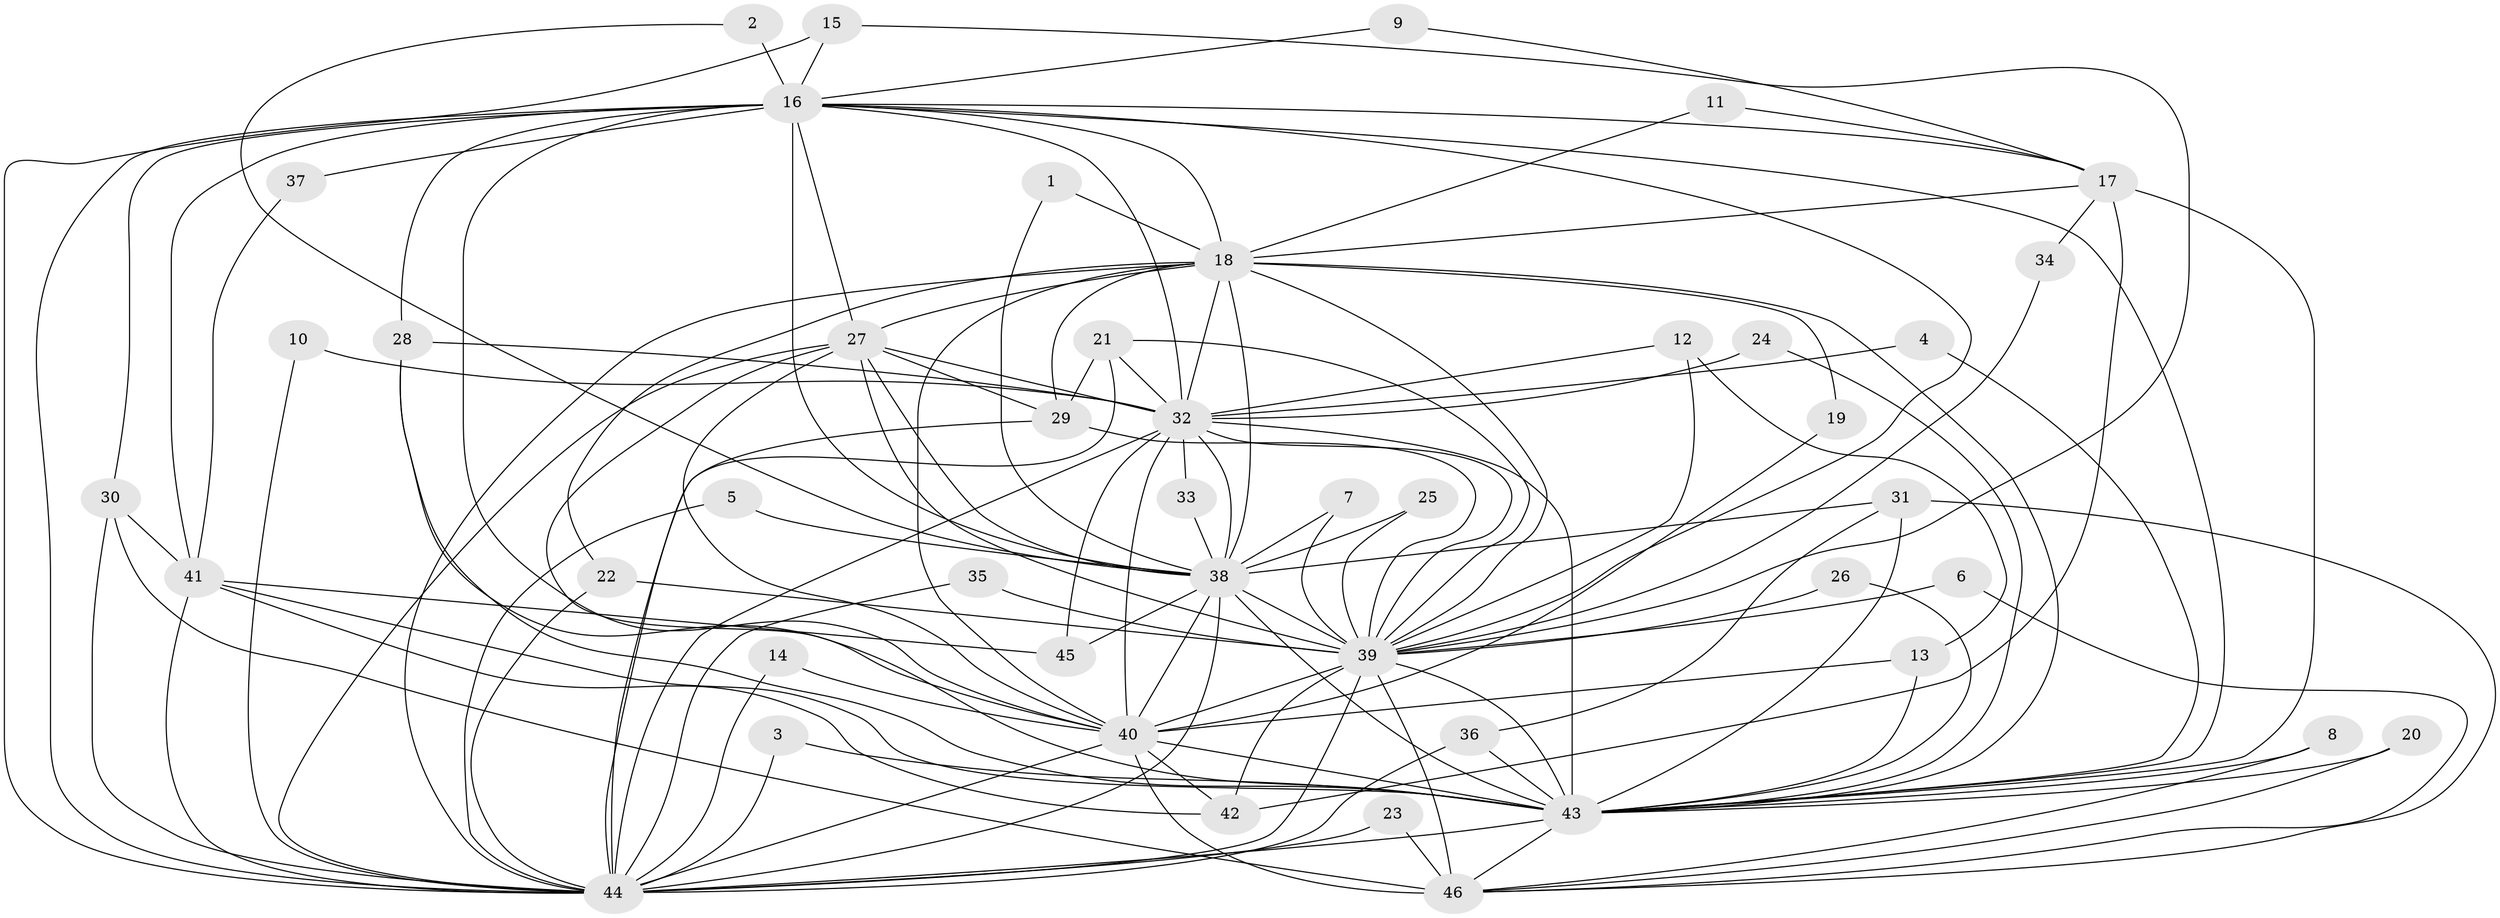 // original degree distribution, {19: 0.021739130434782608, 20: 0.010869565217391304, 24: 0.021739130434782608, 22: 0.010869565217391304, 27: 0.010869565217391304, 17: 0.010869565217391304, 14: 0.010869565217391304, 12: 0.010869565217391304, 2: 0.5760869565217391, 4: 0.10869565217391304, 3: 0.15217391304347827, 11: 0.010869565217391304, 5: 0.03260869565217391, 6: 0.010869565217391304}
// Generated by graph-tools (version 1.1) at 2025/49/03/09/25 03:49:38]
// undirected, 46 vertices, 129 edges
graph export_dot {
graph [start="1"]
  node [color=gray90,style=filled];
  1;
  2;
  3;
  4;
  5;
  6;
  7;
  8;
  9;
  10;
  11;
  12;
  13;
  14;
  15;
  16;
  17;
  18;
  19;
  20;
  21;
  22;
  23;
  24;
  25;
  26;
  27;
  28;
  29;
  30;
  31;
  32;
  33;
  34;
  35;
  36;
  37;
  38;
  39;
  40;
  41;
  42;
  43;
  44;
  45;
  46;
  1 -- 18 [weight=1.0];
  1 -- 38 [weight=1.0];
  2 -- 16 [weight=2.0];
  2 -- 38 [weight=1.0];
  3 -- 43 [weight=1.0];
  3 -- 44 [weight=1.0];
  4 -- 32 [weight=1.0];
  4 -- 43 [weight=1.0];
  5 -- 38 [weight=1.0];
  5 -- 44 [weight=1.0];
  6 -- 39 [weight=1.0];
  6 -- 46 [weight=1.0];
  7 -- 38 [weight=1.0];
  7 -- 39 [weight=1.0];
  8 -- 43 [weight=1.0];
  8 -- 46 [weight=1.0];
  9 -- 16 [weight=1.0];
  9 -- 17 [weight=1.0];
  10 -- 32 [weight=1.0];
  10 -- 44 [weight=1.0];
  11 -- 17 [weight=1.0];
  11 -- 18 [weight=1.0];
  12 -- 13 [weight=1.0];
  12 -- 32 [weight=1.0];
  12 -- 39 [weight=1.0];
  13 -- 40 [weight=1.0];
  13 -- 43 [weight=1.0];
  14 -- 40 [weight=1.0];
  14 -- 44 [weight=1.0];
  15 -- 16 [weight=1.0];
  15 -- 39 [weight=1.0];
  15 -- 44 [weight=1.0];
  16 -- 17 [weight=1.0];
  16 -- 18 [weight=1.0];
  16 -- 27 [weight=1.0];
  16 -- 28 [weight=1.0];
  16 -- 30 [weight=2.0];
  16 -- 32 [weight=3.0];
  16 -- 37 [weight=1.0];
  16 -- 38 [weight=1.0];
  16 -- 39 [weight=1.0];
  16 -- 40 [weight=2.0];
  16 -- 41 [weight=1.0];
  16 -- 43 [weight=1.0];
  16 -- 44 [weight=1.0];
  17 -- 18 [weight=1.0];
  17 -- 34 [weight=1.0];
  17 -- 42 [weight=1.0];
  17 -- 43 [weight=1.0];
  18 -- 19 [weight=1.0];
  18 -- 22 [weight=1.0];
  18 -- 27 [weight=3.0];
  18 -- 29 [weight=1.0];
  18 -- 32 [weight=3.0];
  18 -- 38 [weight=1.0];
  18 -- 39 [weight=1.0];
  18 -- 40 [weight=2.0];
  18 -- 43 [weight=1.0];
  18 -- 44 [weight=1.0];
  19 -- 40 [weight=1.0];
  20 -- 43 [weight=1.0];
  20 -- 46 [weight=1.0];
  21 -- 29 [weight=1.0];
  21 -- 32 [weight=1.0];
  21 -- 39 [weight=1.0];
  21 -- 44 [weight=1.0];
  22 -- 39 [weight=1.0];
  22 -- 44 [weight=1.0];
  23 -- 44 [weight=1.0];
  23 -- 46 [weight=1.0];
  24 -- 32 [weight=1.0];
  24 -- 43 [weight=1.0];
  25 -- 38 [weight=2.0];
  25 -- 39 [weight=2.0];
  26 -- 39 [weight=1.0];
  26 -- 43 [weight=1.0];
  27 -- 29 [weight=1.0];
  27 -- 32 [weight=2.0];
  27 -- 38 [weight=1.0];
  27 -- 39 [weight=1.0];
  27 -- 40 [weight=1.0];
  27 -- 43 [weight=1.0];
  27 -- 44 [weight=1.0];
  28 -- 32 [weight=2.0];
  28 -- 40 [weight=1.0];
  28 -- 43 [weight=1.0];
  29 -- 39 [weight=1.0];
  29 -- 44 [weight=1.0];
  30 -- 41 [weight=1.0];
  30 -- 44 [weight=1.0];
  30 -- 46 [weight=1.0];
  31 -- 36 [weight=1.0];
  31 -- 38 [weight=1.0];
  31 -- 43 [weight=2.0];
  31 -- 46 [weight=1.0];
  32 -- 33 [weight=1.0];
  32 -- 38 [weight=2.0];
  32 -- 39 [weight=2.0];
  32 -- 40 [weight=2.0];
  32 -- 43 [weight=2.0];
  32 -- 44 [weight=2.0];
  32 -- 45 [weight=1.0];
  33 -- 38 [weight=1.0];
  34 -- 39 [weight=1.0];
  35 -- 39 [weight=1.0];
  35 -- 44 [weight=1.0];
  36 -- 43 [weight=1.0];
  36 -- 44 [weight=1.0];
  37 -- 41 [weight=1.0];
  38 -- 39 [weight=2.0];
  38 -- 40 [weight=1.0];
  38 -- 43 [weight=1.0];
  38 -- 44 [weight=1.0];
  38 -- 45 [weight=1.0];
  39 -- 40 [weight=2.0];
  39 -- 42 [weight=2.0];
  39 -- 43 [weight=1.0];
  39 -- 44 [weight=1.0];
  39 -- 46 [weight=1.0];
  40 -- 42 [weight=2.0];
  40 -- 43 [weight=1.0];
  40 -- 44 [weight=1.0];
  40 -- 46 [weight=3.0];
  41 -- 42 [weight=1.0];
  41 -- 43 [weight=1.0];
  41 -- 44 [weight=1.0];
  41 -- 45 [weight=1.0];
  43 -- 44 [weight=1.0];
  43 -- 46 [weight=1.0];
}
